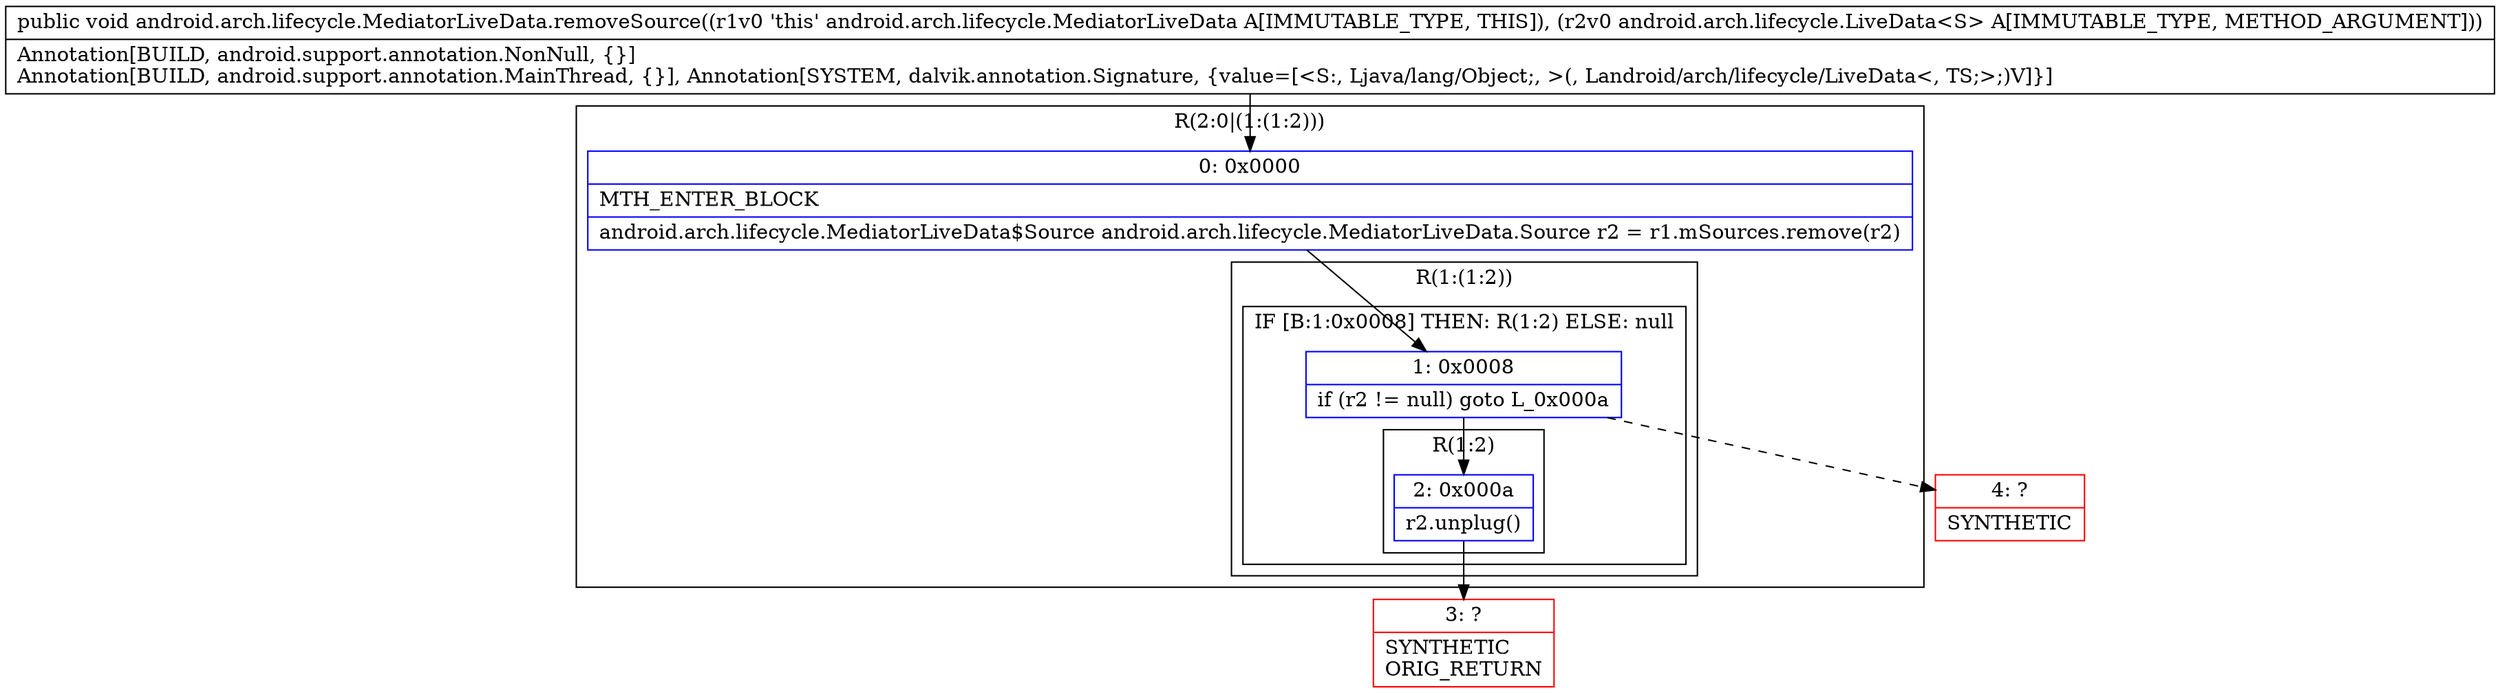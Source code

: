 digraph "CFG forandroid.arch.lifecycle.MediatorLiveData.removeSource(Landroid\/arch\/lifecycle\/LiveData;)V" {
subgraph cluster_Region_2007436576 {
label = "R(2:0|(1:(1:2)))";
node [shape=record,color=blue];
Node_0 [shape=record,label="{0\:\ 0x0000|MTH_ENTER_BLOCK\l|android.arch.lifecycle.MediatorLiveData$Source android.arch.lifecycle.MediatorLiveData.Source r2 = r1.mSources.remove(r2)\l}"];
subgraph cluster_Region_412944549 {
label = "R(1:(1:2))";
node [shape=record,color=blue];
subgraph cluster_IfRegion_837574518 {
label = "IF [B:1:0x0008] THEN: R(1:2) ELSE: null";
node [shape=record,color=blue];
Node_1 [shape=record,label="{1\:\ 0x0008|if (r2 != null) goto L_0x000a\l}"];
subgraph cluster_Region_175461040 {
label = "R(1:2)";
node [shape=record,color=blue];
Node_2 [shape=record,label="{2\:\ 0x000a|r2.unplug()\l}"];
}
}
}
}
Node_3 [shape=record,color=red,label="{3\:\ ?|SYNTHETIC\lORIG_RETURN\l}"];
Node_4 [shape=record,color=red,label="{4\:\ ?|SYNTHETIC\l}"];
MethodNode[shape=record,label="{public void android.arch.lifecycle.MediatorLiveData.removeSource((r1v0 'this' android.arch.lifecycle.MediatorLiveData A[IMMUTABLE_TYPE, THIS]), (r2v0 android.arch.lifecycle.LiveData\<S\> A[IMMUTABLE_TYPE, METHOD_ARGUMENT]))  | Annotation[BUILD, android.support.annotation.NonNull, \{\}]\lAnnotation[BUILD, android.support.annotation.MainThread, \{\}], Annotation[SYSTEM, dalvik.annotation.Signature, \{value=[\<S:, Ljava\/lang\/Object;, \>(, Landroid\/arch\/lifecycle\/LiveData\<, TS;\>;)V]\}]\l}"];
MethodNode -> Node_0;
Node_0 -> Node_1;
Node_1 -> Node_2;
Node_1 -> Node_4[style=dashed];
Node_2 -> Node_3;
}

